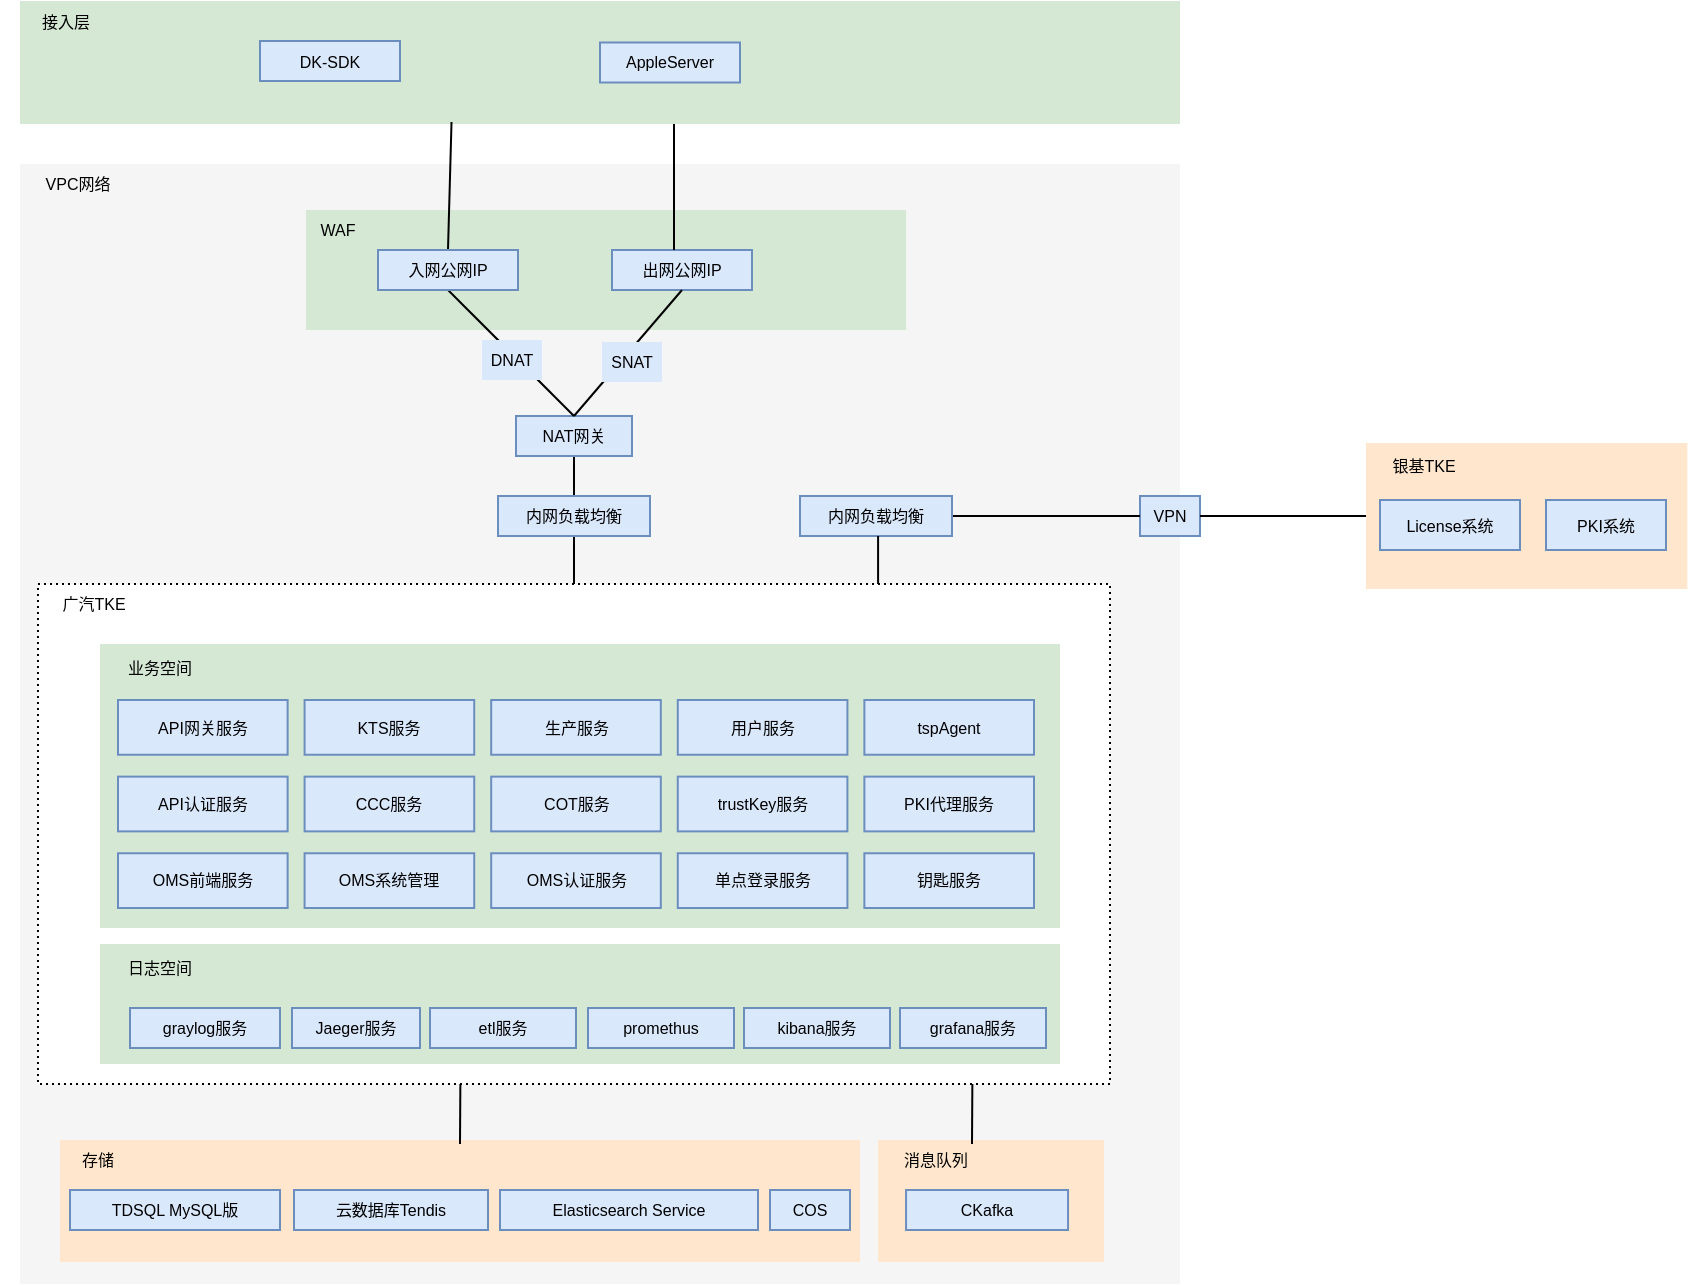 <mxfile version="20.2.7" type="github">
  <diagram id="y-8d7s2m_3A8iTxBCaHQ" name="第 1 页">
    <mxGraphModel dx="836" dy="462" grid="1" gridSize="10" guides="1" tooltips="1" connect="1" arrows="1" fold="1" page="1" pageScale="1" pageWidth="827" pageHeight="1169" math="0" shadow="0">
      <root>
        <mxCell id="0" />
        <mxCell id="1" parent="0" />
        <mxCell id="Il4r_xvN1UmDkrC7rbbu-105" value="" style="rounded=0;whiteSpace=wrap;html=1;fillColor=#d5e8d4;strokeColor=none;fontSize=8;" parent="1" vertex="1">
          <mxGeometry x="200" y="138.5" width="580" height="61.5" as="geometry" />
        </mxCell>
        <mxCell id="Il4r_xvN1UmDkrC7rbbu-77" value="" style="rounded=0;whiteSpace=wrap;html=1;fillColor=#f5f5f5;strokeColor=none;fontSize=8;fontColor=#333333;" parent="1" vertex="1">
          <mxGeometry x="200" y="220" width="580" height="560" as="geometry" />
        </mxCell>
        <mxCell id="Il4r_xvN1UmDkrC7rbbu-6" value="" style="rounded=0;whiteSpace=wrap;html=1;dashed=1;dashPattern=1 2;fontSize=8;" parent="1" vertex="1">
          <mxGeometry x="209" y="430" width="536" height="250" as="geometry" />
        </mxCell>
        <mxCell id="Il4r_xvN1UmDkrC7rbbu-79" value="" style="rounded=0;whiteSpace=wrap;html=1;fillColor=#d5e8d4;strokeColor=none;fontSize=8;" parent="1" vertex="1">
          <mxGeometry x="343.02" y="243" width="300" height="60" as="geometry" />
        </mxCell>
        <mxCell id="Il4r_xvN1UmDkrC7rbbu-57" value="" style="rounded=0;whiteSpace=wrap;html=1;fillColor=#ffe6cc;strokeColor=none;fontSize=8;" parent="1" vertex="1">
          <mxGeometry x="220" y="708" width="400" height="61" as="geometry" />
        </mxCell>
        <mxCell id="Il4r_xvN1UmDkrC7rbbu-15" value="" style="endArrow=none;html=1;rounded=0;entryX=0.5;entryY=0;entryDx=0;entryDy=0;exitX=0.5;exitY=1;exitDx=0;exitDy=0;fontSize=8;" parent="1" source="Il4r_xvN1UmDkrC7rbbu-46" target="Il4r_xvN1UmDkrC7rbbu-36" edge="1">
          <mxGeometry width="50" height="50" relative="1" as="geometry">
            <mxPoint x="-20" y="540" as="sourcePoint" />
            <mxPoint x="80" y="538.93" as="targetPoint" />
          </mxGeometry>
        </mxCell>
        <mxCell id="Il4r_xvN1UmDkrC7rbbu-7" value="&lt;font style=&quot;font-size: 8px;&quot;&gt;广汽TKE&lt;/font&gt;" style="rounded=0;whiteSpace=wrap;html=1;fillColor=none;strokeColor=none;fontSize=8;" parent="1" vertex="1">
          <mxGeometry x="204" y="430" width="66" height="20" as="geometry" />
        </mxCell>
        <mxCell id="Il4r_xvN1UmDkrC7rbbu-25" value="" style="rounded=0;whiteSpace=wrap;html=1;fillColor=#d5e8d4;strokeColor=none;fontSize=8;" parent="1" vertex="1">
          <mxGeometry x="240" y="460" width="480" height="142" as="geometry" />
        </mxCell>
        <mxCell id="Il4r_xvN1UmDkrC7rbbu-27" value="业务空间" style="rounded=0;whiteSpace=wrap;html=1;fillColor=none;strokeColor=none;fontSize=8;" parent="1" vertex="1">
          <mxGeometry x="240" y="462" width="60" height="20" as="geometry" />
        </mxCell>
        <mxCell id="Il4r_xvN1UmDkrC7rbbu-35" value="" style="endArrow=none;html=1;rounded=0;fontSize=8;entryX=0.5;entryY=0;entryDx=0;entryDy=0;exitX=0.5;exitY=1;exitDx=0;exitDy=0;" parent="1" source="Il4r_xvN1UmDkrC7rbbu-36" target="Il4r_xvN1UmDkrC7rbbu-6" edge="1">
          <mxGeometry width="50" height="50" relative="1" as="geometry">
            <mxPoint x="110" y="537.83" as="sourcePoint" />
            <mxPoint x="204" y="538.05" as="targetPoint" />
          </mxGeometry>
        </mxCell>
        <mxCell id="Il4r_xvN1UmDkrC7rbbu-36" value="内网负载均衡" style="rounded=0;whiteSpace=wrap;html=1;fillColor=#dae8fc;strokeColor=#6c8ebf;fontSize=8;" parent="1" vertex="1">
          <mxGeometry x="439" y="386" width="76" height="20" as="geometry" />
        </mxCell>
        <mxCell id="Il4r_xvN1UmDkrC7rbbu-39" value="" style="rounded=0;whiteSpace=wrap;html=1;fillColor=#ffe6cc;strokeColor=none;fontSize=8;" parent="1" vertex="1">
          <mxGeometry x="873" y="359.5" width="160.68" height="73" as="geometry" />
        </mxCell>
        <mxCell id="Il4r_xvN1UmDkrC7rbbu-34" value="PKI系统" style="rounded=0;whiteSpace=wrap;html=1;fillColor=#dae8fc;strokeColor=#6c8ebf;fontSize=8;" parent="1" vertex="1">
          <mxGeometry x="963" y="388" width="60" height="25" as="geometry" />
        </mxCell>
        <mxCell id="Il4r_xvN1UmDkrC7rbbu-40" value="银基TKE" style="rounded=0;whiteSpace=wrap;html=1;strokeColor=none;fillColor=none;fontSize=8;" parent="1" vertex="1">
          <mxGeometry x="873.0" y="361" width="58" height="20" as="geometry" />
        </mxCell>
        <mxCell id="Il4r_xvN1UmDkrC7rbbu-41" value="VPN" style="rounded=0;whiteSpace=wrap;html=1;fillColor=#dae8fc;strokeColor=#6c8ebf;fontSize=8;" parent="1" vertex="1">
          <mxGeometry x="760.0" y="386" width="30" height="20" as="geometry" />
        </mxCell>
        <mxCell id="Il4r_xvN1UmDkrC7rbbu-42" value="" style="endArrow=none;html=1;rounded=0;entryX=0;entryY=0.5;entryDx=0;entryDy=0;fontSize=8;exitX=1;exitY=0.5;exitDx=0;exitDy=0;" parent="1" source="Il4r_xvN1UmDkrC7rbbu-103" target="Il4r_xvN1UmDkrC7rbbu-41" edge="1">
          <mxGeometry width="50" height="50" relative="1" as="geometry">
            <mxPoint x="800.004" y="581.25" as="sourcePoint" />
            <mxPoint x="804.86" y="580" as="targetPoint" />
          </mxGeometry>
        </mxCell>
        <mxCell id="Il4r_xvN1UmDkrC7rbbu-43" value="" style="endArrow=none;html=1;rounded=0;exitX=1;exitY=0.5;exitDx=0;exitDy=0;fontSize=8;entryX=0;entryY=0.5;entryDx=0;entryDy=0;" parent="1" source="Il4r_xvN1UmDkrC7rbbu-41" target="Il4r_xvN1UmDkrC7rbbu-39" edge="1">
          <mxGeometry width="50" height="50" relative="1" as="geometry">
            <mxPoint x="831.86" y="503.33" as="sourcePoint" />
            <mxPoint x="900" y="499" as="targetPoint" />
          </mxGeometry>
        </mxCell>
        <mxCell id="Il4r_xvN1UmDkrC7rbbu-45" value="License系统" style="rounded=0;whiteSpace=wrap;html=1;fillColor=#dae8fc;strokeColor=#6c8ebf;fontSize=8;" parent="1" vertex="1">
          <mxGeometry x="880.0" y="388" width="70" height="25" as="geometry" />
        </mxCell>
        <mxCell id="Il4r_xvN1UmDkrC7rbbu-46" value="NAT网关" style="rounded=0;whiteSpace=wrap;html=1;fillColor=#dae8fc;strokeColor=#6c8ebf;fontSize=8;" parent="1" vertex="1">
          <mxGeometry x="448" y="346" width="58" height="20" as="geometry" />
        </mxCell>
        <mxCell id="Il4r_xvN1UmDkrC7rbbu-48" value="" style="endArrow=none;html=1;rounded=0;entryX=0.5;entryY=0;entryDx=0;entryDy=0;exitX=0.5;exitY=1;exitDx=0;exitDy=0;fontSize=8;" parent="1" target="Il4r_xvN1UmDkrC7rbbu-46" edge="1">
          <mxGeometry width="50" height="50" relative="1" as="geometry">
            <mxPoint x="414" y="283" as="sourcePoint" />
            <mxPoint x="-30" y="564.71" as="targetPoint" />
          </mxGeometry>
        </mxCell>
        <mxCell id="Il4r_xvN1UmDkrC7rbbu-99" value="DNAT" style="edgeLabel;align=center;verticalAlign=middle;resizable=0;points=[];fontSize=20;fontFamily=Architects Daughter;labelBackgroundColor=default;html=1;fontColor=none;noLabel=1;" parent="Il4r_xvN1UmDkrC7rbbu-48" vertex="1" connectable="0">
          <mxGeometry x="0.138" y="1" relative="1" as="geometry">
            <mxPoint as="offset" />
          </mxGeometry>
        </mxCell>
        <mxCell id="Il4r_xvN1UmDkrC7rbbu-49" value="出网公网IP" style="rounded=0;whiteSpace=wrap;html=1;fillColor=#dae8fc;strokeColor=#6c8ebf;fontSize=8;" parent="1" vertex="1">
          <mxGeometry x="496" y="263" width="70" height="20" as="geometry" />
        </mxCell>
        <mxCell id="Il4r_xvN1UmDkrC7rbbu-50" value="" style="endArrow=none;html=1;rounded=0;exitX=0.5;exitY=1;exitDx=0;exitDy=0;entryX=0.5;entryY=0;entryDx=0;entryDy=0;fontSize=8;" parent="1" source="Il4r_xvN1UmDkrC7rbbu-49" target="Il4r_xvN1UmDkrC7rbbu-46" edge="1">
          <mxGeometry width="50" height="50" relative="1" as="geometry">
            <mxPoint x="-100" y="595" as="sourcePoint" />
            <mxPoint x="115" y="450" as="targetPoint" />
          </mxGeometry>
        </mxCell>
        <mxCell id="Il4r_xvN1UmDkrC7rbbu-53" value="" style="endArrow=none;html=1;rounded=0;entryX=0.443;entryY=0;entryDx=0;entryDy=0;entryPerimeter=0;fontSize=8;" parent="1" target="Il4r_xvN1UmDkrC7rbbu-49" edge="1">
          <mxGeometry width="50" height="50" relative="1" as="geometry">
            <mxPoint x="527" y="200" as="sourcePoint" />
            <mxPoint x="183" y="351" as="targetPoint" />
          </mxGeometry>
        </mxCell>
        <mxCell id="Il4r_xvN1UmDkrC7rbbu-54" value="" style="endArrow=none;html=1;rounded=0;entryX=0.5;entryY=0;entryDx=0;entryDy=0;fontSize=8;exitX=0.372;exitY=0.983;exitDx=0;exitDy=0;exitPerimeter=0;" parent="1" source="Il4r_xvN1UmDkrC7rbbu-105" edge="1">
          <mxGeometry width="50" height="50" relative="1" as="geometry">
            <mxPoint x="410" y="200" as="sourcePoint" />
            <mxPoint x="414" y="263" as="targetPoint" />
          </mxGeometry>
        </mxCell>
        <mxCell id="Il4r_xvN1UmDkrC7rbbu-56" value="" style="endArrow=none;html=1;rounded=0;fontSize=8;exitX=0.394;exitY=1;exitDx=0;exitDy=0;exitPerimeter=0;" parent="1" source="Il4r_xvN1UmDkrC7rbbu-6" edge="1">
          <mxGeometry width="50" height="50" relative="1" as="geometry">
            <mxPoint x="470" y="680" as="sourcePoint" />
            <mxPoint x="420" y="710" as="targetPoint" />
          </mxGeometry>
        </mxCell>
        <mxCell id="Il4r_xvN1UmDkrC7rbbu-58" value="存储" style="rounded=0;whiteSpace=wrap;html=1;strokeColor=none;fillColor=none;fontSize=8;" parent="1" vertex="1">
          <mxGeometry x="206" y="708" width="66" height="20" as="geometry" />
        </mxCell>
        <mxCell id="Il4r_xvN1UmDkrC7rbbu-61" value="Elasticsearch Service" style="rounded=0;whiteSpace=wrap;html=1;fillColor=#dae8fc;strokeColor=#6c8ebf;fontSize=8;" parent="1" vertex="1">
          <mxGeometry x="440" y="733" width="129" height="20" as="geometry" />
        </mxCell>
        <mxCell id="Il4r_xvN1UmDkrC7rbbu-63" value="TDSQL MySQL版" style="rounded=0;whiteSpace=wrap;html=1;fillColor=#dae8fc;strokeColor=#6c8ebf;fontSize=8;" parent="1" vertex="1">
          <mxGeometry x="225" y="733" width="105" height="20" as="geometry" />
        </mxCell>
        <mxCell id="Il4r_xvN1UmDkrC7rbbu-64" value="云数据库Tendis" style="rounded=0;whiteSpace=wrap;html=1;fillColor=#dae8fc;strokeColor=#6c8ebf;fontSize=8;" parent="1" vertex="1">
          <mxGeometry x="337" y="733" width="97" height="20" as="geometry" />
        </mxCell>
        <mxCell id="Il4r_xvN1UmDkrC7rbbu-76" value="" style="group" parent="1" vertex="1" connectable="0">
          <mxGeometry x="249" y="488" width="458" height="104" as="geometry" />
        </mxCell>
        <mxCell id="Il4r_xvN1UmDkrC7rbbu-26" value="API网关服务" style="rounded=0;whiteSpace=wrap;html=1;fillColor=#dae8fc;strokeColor=#6c8ebf;fontSize=8;verticalAlign=middle;flipH=1;" parent="Il4r_xvN1UmDkrC7rbbu-76" vertex="1">
          <mxGeometry width="84.815" height="27.368" as="geometry" />
        </mxCell>
        <mxCell id="Il4r_xvN1UmDkrC7rbbu-29" value="API认证服务" style="rounded=0;whiteSpace=wrap;html=1;fillColor=#dae8fc;strokeColor=#6c8ebf;fontSize=8;verticalAlign=middle;flipH=1;" parent="Il4r_xvN1UmDkrC7rbbu-76" vertex="1">
          <mxGeometry y="38.316" width="84.815" height="27.368" as="geometry" />
        </mxCell>
        <mxCell id="Il4r_xvN1UmDkrC7rbbu-66" value="KTS服务" style="rounded=0;whiteSpace=wrap;html=1;fillColor=#dae8fc;strokeColor=#6c8ebf;fontSize=8;verticalAlign=middle;" parent="Il4r_xvN1UmDkrC7rbbu-76" vertex="1">
          <mxGeometry x="93.296" width="84.815" height="27.368" as="geometry" />
        </mxCell>
        <mxCell id="Il4r_xvN1UmDkrC7rbbu-67" value="生产服务" style="rounded=0;whiteSpace=wrap;html=1;fillColor=#dae8fc;strokeColor=#6c8ebf;fontSize=8;verticalAlign=middle;" parent="Il4r_xvN1UmDkrC7rbbu-76" vertex="1">
          <mxGeometry x="186.593" width="84.815" height="27.368" as="geometry" />
        </mxCell>
        <mxCell id="Il4r_xvN1UmDkrC7rbbu-68" value="用户服务" style="rounded=0;whiteSpace=wrap;html=1;fillColor=#dae8fc;strokeColor=#6c8ebf;fontSize=8;verticalAlign=middle;" parent="Il4r_xvN1UmDkrC7rbbu-76" vertex="1">
          <mxGeometry x="279.889" width="84.815" height="27.368" as="geometry" />
        </mxCell>
        <mxCell id="Il4r_xvN1UmDkrC7rbbu-69" value="tspAgent" style="rounded=0;whiteSpace=wrap;html=1;fillColor=#dae8fc;strokeColor=#6c8ebf;fontSize=8;verticalAlign=middle;" parent="Il4r_xvN1UmDkrC7rbbu-76" vertex="1">
          <mxGeometry x="373.185" width="84.815" height="27.368" as="geometry" />
        </mxCell>
        <mxCell id="Il4r_xvN1UmDkrC7rbbu-70" value="OMS认证服务" style="rounded=0;whiteSpace=wrap;html=1;fillColor=#dae8fc;strokeColor=#6c8ebf;fontSize=8;verticalAlign=middle;" parent="Il4r_xvN1UmDkrC7rbbu-76" vertex="1">
          <mxGeometry x="186.593" y="76.632" width="84.815" height="27.368" as="geometry" />
        </mxCell>
        <mxCell id="Il4r_xvN1UmDkrC7rbbu-30" value="CCC服务" style="rounded=0;whiteSpace=wrap;html=1;fillColor=#dae8fc;strokeColor=#6c8ebf;fontSize=8;verticalAlign=middle;flipH=1;" parent="Il4r_xvN1UmDkrC7rbbu-76" vertex="1">
          <mxGeometry x="93.296" y="38.316" width="84.815" height="27.368" as="geometry" />
        </mxCell>
        <mxCell id="Il4r_xvN1UmDkrC7rbbu-28" value="COT服务" style="rounded=0;whiteSpace=wrap;html=1;fillColor=#dae8fc;strokeColor=#6c8ebf;fontSize=8;verticalAlign=middle;flipH=1;" parent="Il4r_xvN1UmDkrC7rbbu-76" vertex="1">
          <mxGeometry x="186.593" y="38.316" width="84.815" height="27.368" as="geometry" />
        </mxCell>
        <mxCell id="Il4r_xvN1UmDkrC7rbbu-65" value="钥匙服务" style="rounded=0;whiteSpace=wrap;html=1;fillColor=#dae8fc;strokeColor=#6c8ebf;fontSize=8;verticalAlign=middle;flipH=1;" parent="Il4r_xvN1UmDkrC7rbbu-76" vertex="1">
          <mxGeometry x="373.185" y="76.632" width="84.815" height="27.368" as="geometry" />
        </mxCell>
        <mxCell id="Il4r_xvN1UmDkrC7rbbu-71" value="OMS前端服务" style="rounded=0;whiteSpace=wrap;html=1;fillColor=#dae8fc;strokeColor=#6c8ebf;fontSize=8;verticalAlign=middle;" parent="Il4r_xvN1UmDkrC7rbbu-76" vertex="1">
          <mxGeometry y="76.632" width="84.815" height="27.368" as="geometry" />
        </mxCell>
        <mxCell id="Il4r_xvN1UmDkrC7rbbu-72" value="单点登录服务" style="rounded=0;whiteSpace=wrap;html=1;fillColor=#dae8fc;strokeColor=#6c8ebf;fontSize=8;verticalAlign=middle;" parent="Il4r_xvN1UmDkrC7rbbu-76" vertex="1">
          <mxGeometry x="279.889" y="76.632" width="84.815" height="27.368" as="geometry" />
        </mxCell>
        <mxCell id="Il4r_xvN1UmDkrC7rbbu-73" value="OMS系统管理" style="rounded=0;whiteSpace=wrap;html=1;fillColor=#dae8fc;strokeColor=#6c8ebf;fontSize=8;verticalAlign=middle;" parent="Il4r_xvN1UmDkrC7rbbu-76" vertex="1">
          <mxGeometry x="93.296" y="76.632" width="84.815" height="27.368" as="geometry" />
        </mxCell>
        <mxCell id="Il4r_xvN1UmDkrC7rbbu-74" value="PKI代理服务" style="rounded=0;whiteSpace=wrap;html=1;fillColor=#dae8fc;strokeColor=#6c8ebf;fontSize=8;verticalAlign=middle;" parent="Il4r_xvN1UmDkrC7rbbu-76" vertex="1">
          <mxGeometry x="373.185" y="38.316" width="84.815" height="27.368" as="geometry" />
        </mxCell>
        <mxCell id="Il4r_xvN1UmDkrC7rbbu-75" value="trustKey服务" style="rounded=0;whiteSpace=wrap;html=1;fillColor=#dae8fc;strokeColor=#6c8ebf;fontSize=8;verticalAlign=middle;flipH=1;" parent="Il4r_xvN1UmDkrC7rbbu-76" vertex="1">
          <mxGeometry x="279.889" y="38.316" width="84.815" height="27.368" as="geometry" />
        </mxCell>
        <mxCell id="Il4r_xvN1UmDkrC7rbbu-78" value="&lt;font style=&quot;font-size: 8px;&quot;&gt;VPC网络&lt;/font&gt;" style="rounded=0;whiteSpace=wrap;html=1;fillColor=none;strokeColor=none;fontSize=8;" parent="1" vertex="1">
          <mxGeometry x="196" y="220" width="66" height="20" as="geometry" />
        </mxCell>
        <mxCell id="Il4r_xvN1UmDkrC7rbbu-80" value="&lt;font style=&quot;font-size: 8px;&quot;&gt;WAF&lt;/font&gt;" style="rounded=0;whiteSpace=wrap;html=1;fillColor=none;strokeColor=none;fontSize=8;" parent="1" vertex="1">
          <mxGeometry x="326" y="243" width="66" height="20" as="geometry" />
        </mxCell>
        <mxCell id="Il4r_xvN1UmDkrC7rbbu-89" value="" style="group" parent="1" vertex="1" connectable="0">
          <mxGeometry x="240" y="610" width="480" height="60" as="geometry" />
        </mxCell>
        <mxCell id="Il4r_xvN1UmDkrC7rbbu-18" value="" style="rounded=0;whiteSpace=wrap;html=1;fillColor=#d5e8d4;strokeColor=none;fontSize=8;" parent="Il4r_xvN1UmDkrC7rbbu-89" vertex="1">
          <mxGeometry width="480" height="60" as="geometry" />
        </mxCell>
        <mxCell id="Il4r_xvN1UmDkrC7rbbu-19" value="graylog服务" style="rounded=0;whiteSpace=wrap;html=1;fillColor=#dae8fc;strokeColor=#6c8ebf;fontSize=8;flipH=0;flipV=1;" parent="Il4r_xvN1UmDkrC7rbbu-89" vertex="1">
          <mxGeometry x="15" y="32" width="75" height="20" as="geometry" />
        </mxCell>
        <mxCell id="Il4r_xvN1UmDkrC7rbbu-23" value="日志空间" style="rounded=0;whiteSpace=wrap;html=1;strokeColor=none;fillColor=none;fontSize=8;" parent="Il4r_xvN1UmDkrC7rbbu-89" vertex="1">
          <mxGeometry y="2" width="60" height="20" as="geometry" />
        </mxCell>
        <mxCell id="Il4r_xvN1UmDkrC7rbbu-24" value="Jaeger服务" style="rounded=0;whiteSpace=wrap;html=1;fillColor=#dae8fc;strokeColor=#6c8ebf;fontSize=8;flipH=0;flipV=1;" parent="Il4r_xvN1UmDkrC7rbbu-89" vertex="1">
          <mxGeometry x="96" y="32" width="64" height="20" as="geometry" />
        </mxCell>
        <mxCell id="Il4r_xvN1UmDkrC7rbbu-83" value="grafana服务" style="rounded=0;whiteSpace=wrap;html=1;fillColor=#dae8fc;strokeColor=#6c8ebf;fontSize=8;flipH=0;flipV=1;" parent="Il4r_xvN1UmDkrC7rbbu-89" vertex="1">
          <mxGeometry x="400" y="32" width="73" height="20" as="geometry" />
        </mxCell>
        <mxCell id="Il4r_xvN1UmDkrC7rbbu-86" value="kibana服务" style="rounded=0;whiteSpace=wrap;html=1;fillColor=#dae8fc;strokeColor=#6c8ebf;fontSize=8;flipH=0;flipV=1;" parent="Il4r_xvN1UmDkrC7rbbu-89" vertex="1">
          <mxGeometry x="322" y="32" width="73" height="20" as="geometry" />
        </mxCell>
        <mxCell id="Il4r_xvN1UmDkrC7rbbu-87" value="etl服务" style="rounded=0;whiteSpace=wrap;html=1;fillColor=#dae8fc;strokeColor=#6c8ebf;fontSize=8;flipH=0;flipV=1;" parent="Il4r_xvN1UmDkrC7rbbu-89" vertex="1">
          <mxGeometry x="165" y="32" width="73" height="20" as="geometry" />
        </mxCell>
        <mxCell id="Il4r_xvN1UmDkrC7rbbu-88" value="promethus" style="rounded=0;whiteSpace=wrap;html=1;fillColor=#dae8fc;strokeColor=#6c8ebf;fontSize=8;flipH=0;flipV=1;" parent="Il4r_xvN1UmDkrC7rbbu-89" vertex="1">
          <mxGeometry x="244" y="32" width="73" height="20" as="geometry" />
        </mxCell>
        <mxCell id="Il4r_xvN1UmDkrC7rbbu-93" value="COS" style="rounded=0;whiteSpace=wrap;html=1;fillColor=#dae8fc;strokeColor=#6c8ebf;fontSize=8;" parent="1" vertex="1">
          <mxGeometry x="575" y="733" width="40" height="20" as="geometry" />
        </mxCell>
        <mxCell id="Il4r_xvN1UmDkrC7rbbu-94" value="" style="rounded=0;whiteSpace=wrap;html=1;fillColor=#ffe6cc;strokeColor=none;fontSize=8;" parent="1" vertex="1">
          <mxGeometry x="629.04" y="708" width="112.96" height="61" as="geometry" />
        </mxCell>
        <mxCell id="Il4r_xvN1UmDkrC7rbbu-95" value="CKafka" style="rounded=0;whiteSpace=wrap;html=1;fillColor=#dae8fc;strokeColor=#6c8ebf;fontSize=8;" parent="1" vertex="1">
          <mxGeometry x="643.02" y="733" width="81" height="20" as="geometry" />
        </mxCell>
        <mxCell id="Il4r_xvN1UmDkrC7rbbu-96" value="消息队列" style="rounded=0;whiteSpace=wrap;html=1;strokeColor=none;fillColor=none;fontSize=8;" parent="1" vertex="1">
          <mxGeometry x="625" y="708" width="66" height="20" as="geometry" />
        </mxCell>
        <mxCell id="Il4r_xvN1UmDkrC7rbbu-97" value="" style="endArrow=none;html=1;rounded=0;fontSize=8;exitX=0.394;exitY=1;exitDx=0;exitDy=0;exitPerimeter=0;" parent="1" edge="1">
          <mxGeometry width="50" height="50" relative="1" as="geometry">
            <mxPoint x="676.184" y="680" as="sourcePoint" />
            <mxPoint x="676.0" y="710" as="targetPoint" />
          </mxGeometry>
        </mxCell>
        <mxCell id="Il4r_xvN1UmDkrC7rbbu-98" value="入网公网IP" style="rounded=0;whiteSpace=wrap;html=1;fillColor=#dae8fc;strokeColor=#6c8ebf;fontSize=8;" parent="1" vertex="1">
          <mxGeometry x="379" y="263" width="70" height="20" as="geometry" />
        </mxCell>
        <mxCell id="Il4r_xvN1UmDkrC7rbbu-100" value="DNAT" style="rounded=0;whiteSpace=wrap;html=1;fillColor=#dae8fc;strokeColor=none;fontSize=8;" parent="1" vertex="1">
          <mxGeometry x="431" y="308" width="30" height="20" as="geometry" />
        </mxCell>
        <mxCell id="Il4r_xvN1UmDkrC7rbbu-101" value="SNAT" style="rounded=0;whiteSpace=wrap;html=1;fillColor=#dae8fc;strokeColor=none;fontSize=8;" parent="1" vertex="1">
          <mxGeometry x="491" y="309" width="30" height="20" as="geometry" />
        </mxCell>
        <mxCell id="Il4r_xvN1UmDkrC7rbbu-103" value="内网负载均衡" style="rounded=0;whiteSpace=wrap;html=1;fillColor=#dae8fc;strokeColor=#6c8ebf;fontSize=8;" parent="1" vertex="1">
          <mxGeometry x="590" y="386" width="76" height="20" as="geometry" />
        </mxCell>
        <mxCell id="Il4r_xvN1UmDkrC7rbbu-104" value="" style="endArrow=none;html=1;rounded=0;fontSize=8;entryX=0.5;entryY=0;entryDx=0;entryDy=0;exitX=0.5;exitY=1;exitDx=0;exitDy=0;" parent="1" edge="1">
          <mxGeometry width="50" height="50" relative="1" as="geometry">
            <mxPoint x="629.04" y="406" as="sourcePoint" />
            <mxPoint x="629.04" y="430" as="targetPoint" />
          </mxGeometry>
        </mxCell>
        <mxCell id="Il4r_xvN1UmDkrC7rbbu-106" value="接入层" style="rounded=0;whiteSpace=wrap;html=1;fillColor=none;strokeColor=none;fontSize=8;" parent="1" vertex="1">
          <mxGeometry x="190" y="138.5" width="66" height="20" as="geometry" />
        </mxCell>
        <mxCell id="Il4r_xvN1UmDkrC7rbbu-107" value="DK-SDK" style="rounded=0;whiteSpace=wrap;html=1;fillColor=#dae8fc;strokeColor=#6c8ebf;fontSize=8;" parent="1" vertex="1">
          <mxGeometry x="320" y="158.5" width="70" height="20" as="geometry" />
        </mxCell>
        <mxCell id="Il4r_xvN1UmDkrC7rbbu-108" value="AppleServer" style="rounded=0;whiteSpace=wrap;html=1;fillColor=#dae8fc;strokeColor=#6c8ebf;fontSize=8;" parent="1" vertex="1">
          <mxGeometry x="490" y="159.25" width="70" height="20" as="geometry" />
        </mxCell>
      </root>
    </mxGraphModel>
  </diagram>
</mxfile>
